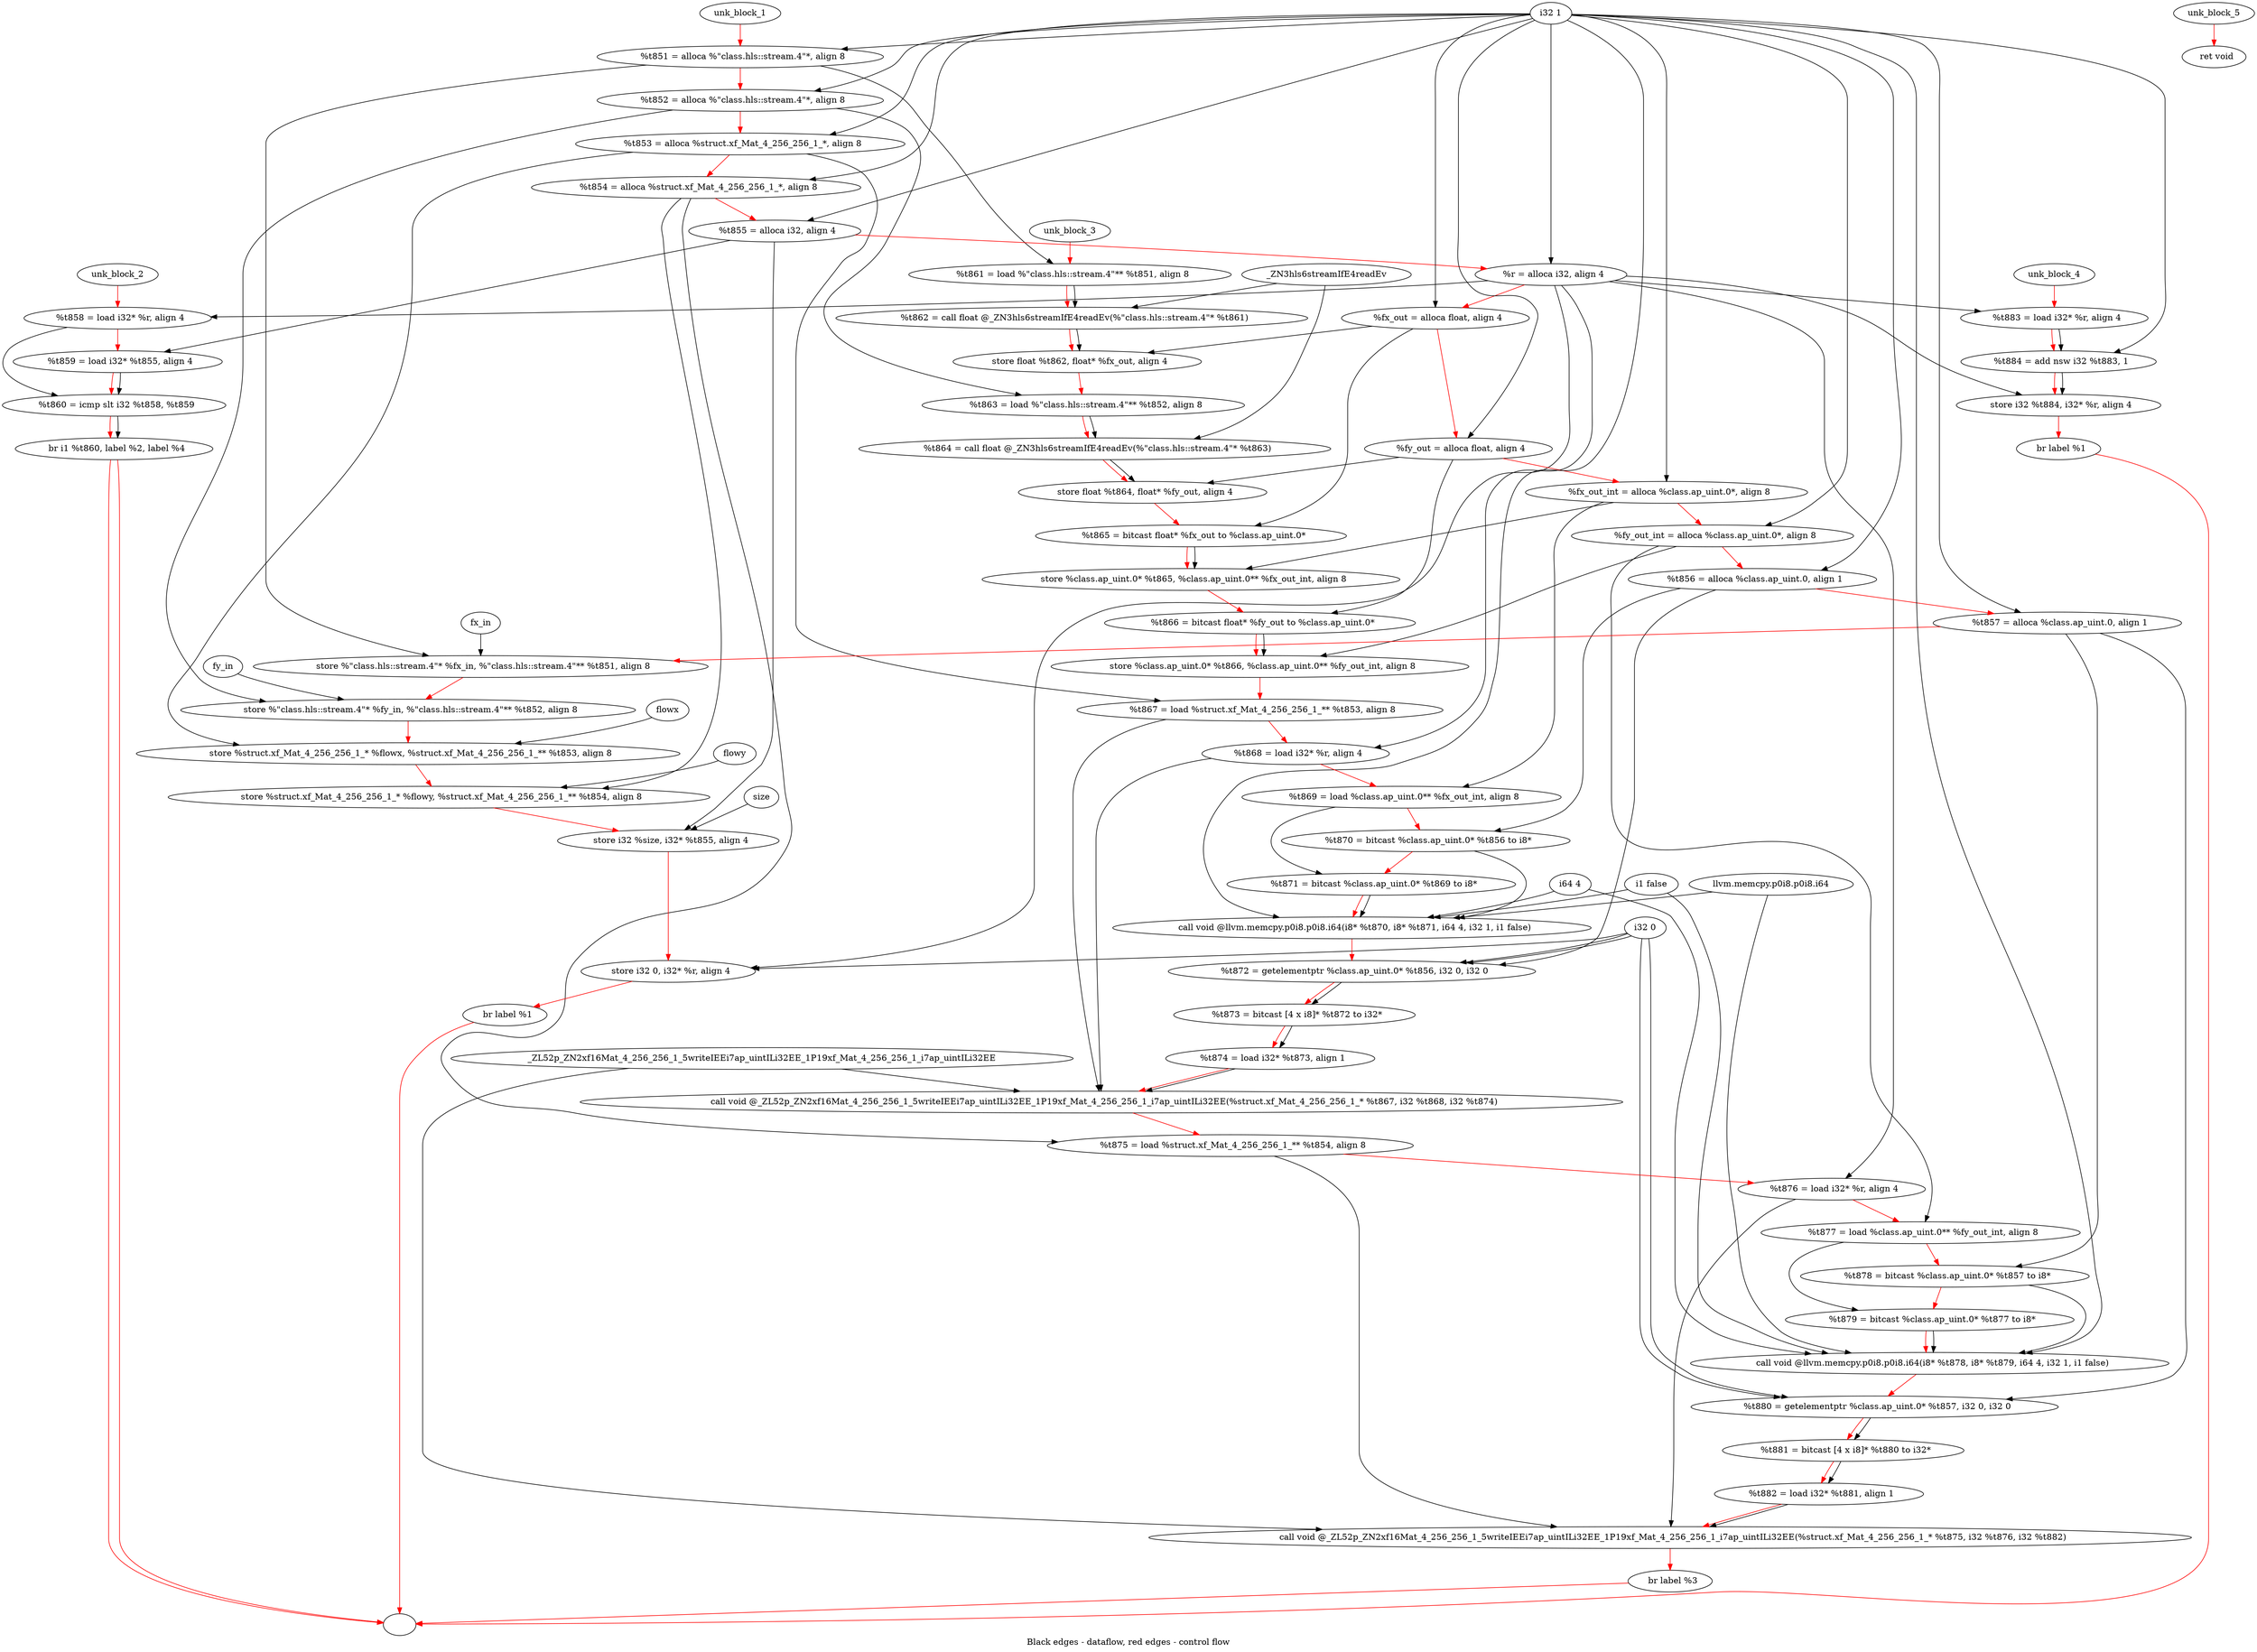 digraph G {
compound=true
label="Black edges - dataflow, red edges - control flow"
"t851" [label="  %t851 = alloca %\"class.hls::stream.4\"*, align 8"]
"t852" [label="  %t852 = alloca %\"class.hls::stream.4\"*, align 8"]
"t853" [label="  %t853 = alloca %struct.xf_Mat_4_256_256_1_*, align 8"]
"t854" [label="  %t854 = alloca %struct.xf_Mat_4_256_256_1_*, align 8"]
"t855" [label="  %t855 = alloca i32, align 4"]
"r" [label="  %r = alloca i32, align 4"]
"fx_out" [label="  %fx_out = alloca float, align 4"]
"fy_out" [label="  %fy_out = alloca float, align 4"]
"fx_out_int" [label="  %fx_out_int = alloca %class.ap_uint.0*, align 8"]
"fy_out_int" [label="  %fy_out_int = alloca %class.ap_uint.0*, align 8"]
"t856" [label="  %t856 = alloca %class.ap_uint.0, align 1"]
"t857" [label="  %t857 = alloca %class.ap_uint.0, align 1"]
"_1" [label="  store %\"class.hls::stream.4\"* %fx_in, %\"class.hls::stream.4\"** %t851, align 8"]
"_2" [label="  store %\"class.hls::stream.4\"* %fy_in, %\"class.hls::stream.4\"** %t852, align 8"]
"_3" [label="  store %struct.xf_Mat_4_256_256_1_* %flowx, %struct.xf_Mat_4_256_256_1_** %t853, align 8"]
"_4" [label="  store %struct.xf_Mat_4_256_256_1_* %flowy, %struct.xf_Mat_4_256_256_1_** %t854, align 8"]
"_5" [label="  store i32 %size, i32* %t855, align 4"]
"_6" [label="  store i32 0, i32* %r, align 4"]
"_7" [label="  br label %1"]
"unk_block_1" -> "t851"[color=red]
"i32 1" -> "t851"
"t851" -> "t852"[color=red weight=2]
"i32 1" -> "t852"
"t852" -> "t853"[color=red weight=2]
"i32 1" -> "t853"
"t853" -> "t854"[color=red weight=2]
"i32 1" -> "t854"
"t854" -> "t855"[color=red weight=2]
"i32 1" -> "t855"
"t855" -> "r"[color=red weight=2]
"i32 1" -> "r"
"r" -> "fx_out"[color=red weight=2]
"i32 1" -> "fx_out"
"fx_out" -> "fy_out"[color=red weight=2]
"i32 1" -> "fy_out"
"fy_out" -> "fx_out_int"[color=red weight=2]
"i32 1" -> "fx_out_int"
"fx_out_int" -> "fy_out_int"[color=red weight=2]
"i32 1" -> "fy_out_int"
"fy_out_int" -> "t856"[color=red weight=2]
"i32 1" -> "t856"
"t856" -> "t857"[color=red weight=2]
"i32 1" -> "t857"
"t857" -> "_1"[color=red weight=2]
"fx_in" -> "_1"
"t851" -> "_1"
"_1" -> "_2"[color=red weight=2]
"fy_in" -> "_2"
"t852" -> "_2"
"_2" -> "_3"[color=red weight=2]
"flowx" -> "_3"
"t853" -> "_3"
"_3" -> "_4"[color=red weight=2]
"flowy" -> "_4"
"t854" -> "_4"
"_4" -> "_5"[color=red weight=2]
"size" -> "_5"
"t855" -> "_5"
"_5" -> "_6"[color=red weight=2]
"i32 0" -> "_6"
"r" -> "_6"
"_6" -> "_7"[color=red weight=2]
"_7" -> ""[color=red]

"t858" [label="  %t858 = load i32* %r, align 4"]
"t859" [label="  %t859 = load i32* %t855, align 4"]
"t860" [label="  %t860 = icmp slt i32 %t858, %t859"]
"_8" [label="  br i1 %t860, label %2, label %4"]
"unk_block_2" -> "t858"[color=red]
"r" -> "t858"
"t858" -> "t859"[color=red weight=2]
"t855" -> "t859"
"t859" -> "t860"[color=red weight=2]
"t858" -> "t860"
"t859" -> "t860"
"t860" -> "_8"[color=red weight=2]
"t860" -> "_8"
"_8" -> ""[color=red]
"_8" -> ""[color=red]

"t861" [label="  %t861 = load %\"class.hls::stream.4\"** %t851, align 8"]
"t862" [label="  %t862 = call float @_ZN3hls6streamIfE4readEv(%\"class.hls::stream.4\"* %t861)"]
"_9" [label="  store float %t862, float* %fx_out, align 4"]
"t863" [label="  %t863 = load %\"class.hls::stream.4\"** %t852, align 8"]
"t864" [label="  %t864 = call float @_ZN3hls6streamIfE4readEv(%\"class.hls::stream.4\"* %t863)"]
"_10" [label="  store float %t864, float* %fy_out, align 4"]
"t865" [label="  %t865 = bitcast float* %fx_out to %class.ap_uint.0*"]
"_11" [label="  store %class.ap_uint.0* %t865, %class.ap_uint.0** %fx_out_int, align 8"]
"t866" [label="  %t866 = bitcast float* %fy_out to %class.ap_uint.0*"]
"_12" [label="  store %class.ap_uint.0* %t866, %class.ap_uint.0** %fy_out_int, align 8"]
"t867" [label="  %t867 = load %struct.xf_Mat_4_256_256_1_** %t853, align 8"]
"t868" [label="  %t868 = load i32* %r, align 4"]
"t869" [label="  %t869 = load %class.ap_uint.0** %fx_out_int, align 8"]
"t870" [label="  %t870 = bitcast %class.ap_uint.0* %t856 to i8*"]
"t871" [label="  %t871 = bitcast %class.ap_uint.0* %t869 to i8*"]
"_13" [label="  call void @llvm.memcpy.p0i8.p0i8.i64(i8* %t870, i8* %t871, i64 4, i32 1, i1 false)"]
"t872" [label="  %t872 = getelementptr %class.ap_uint.0* %t856, i32 0, i32 0"]
"t873" [label="  %t873 = bitcast [4 x i8]* %t872 to i32*"]
"t874" [label="  %t874 = load i32* %t873, align 1"]
"_14" [label="  call void @_ZL52p_ZN2xf16Mat_4_256_256_1_5writeIEEi7ap_uintILi32EE_1P19xf_Mat_4_256_256_1_i7ap_uintILi32EE(%struct.xf_Mat_4_256_256_1_* %t867, i32 %t868, i32 %t874)"]
"t875" [label="  %t875 = load %struct.xf_Mat_4_256_256_1_** %t854, align 8"]
"t876" [label="  %t876 = load i32* %r, align 4"]
"t877" [label="  %t877 = load %class.ap_uint.0** %fy_out_int, align 8"]
"t878" [label="  %t878 = bitcast %class.ap_uint.0* %t857 to i8*"]
"t879" [label="  %t879 = bitcast %class.ap_uint.0* %t877 to i8*"]
"_15" [label="  call void @llvm.memcpy.p0i8.p0i8.i64(i8* %t878, i8* %t879, i64 4, i32 1, i1 false)"]
"t880" [label="  %t880 = getelementptr %class.ap_uint.0* %t857, i32 0, i32 0"]
"t881" [label="  %t881 = bitcast [4 x i8]* %t880 to i32*"]
"t882" [label="  %t882 = load i32* %t881, align 1"]
"_16" [label="  call void @_ZL52p_ZN2xf16Mat_4_256_256_1_5writeIEEi7ap_uintILi32EE_1P19xf_Mat_4_256_256_1_i7ap_uintILi32EE(%struct.xf_Mat_4_256_256_1_* %t875, i32 %t876, i32 %t882)"]
"_17" [label="  br label %3"]
"unk_block_3" -> "t861"[color=red]
"t851" -> "t861"
"t861" -> "t862"[color=red weight=2]
"t861" -> "t862"
"_ZN3hls6streamIfE4readEv" -> "t862"
"t862" -> "_9"[color=red weight=2]
"t862" -> "_9"
"fx_out" -> "_9"
"_9" -> "t863"[color=red weight=2]
"t852" -> "t863"
"t863" -> "t864"[color=red weight=2]
"t863" -> "t864"
"_ZN3hls6streamIfE4readEv" -> "t864"
"t864" -> "_10"[color=red weight=2]
"t864" -> "_10"
"fy_out" -> "_10"
"_10" -> "t865"[color=red weight=2]
"fx_out" -> "t865"
"t865" -> "_11"[color=red weight=2]
"t865" -> "_11"
"fx_out_int" -> "_11"
"_11" -> "t866"[color=red weight=2]
"fy_out" -> "t866"
"t866" -> "_12"[color=red weight=2]
"t866" -> "_12"
"fy_out_int" -> "_12"
"_12" -> "t867"[color=red weight=2]
"t853" -> "t867"
"t867" -> "t868"[color=red weight=2]
"r" -> "t868"
"t868" -> "t869"[color=red weight=2]
"fx_out_int" -> "t869"
"t869" -> "t870"[color=red weight=2]
"t856" -> "t870"
"t870" -> "t871"[color=red weight=2]
"t869" -> "t871"
"t871" -> "_13"[color=red weight=2]
"t870" -> "_13"
"t871" -> "_13"
"i64 4" -> "_13"
"i32 1" -> "_13"
"i1 false" -> "_13"
"llvm.memcpy.p0i8.p0i8.i64" -> "_13"
"_13" -> "t872"[color=red weight=2]
"t856" -> "t872"
"i32 0" -> "t872"
"i32 0" -> "t872"
"t872" -> "t873"[color=red weight=2]
"t872" -> "t873"
"t873" -> "t874"[color=red weight=2]
"t873" -> "t874"
"t874" -> "_14"[color=red weight=2]
"t867" -> "_14"
"t868" -> "_14"
"t874" -> "_14"
"_ZL52p_ZN2xf16Mat_4_256_256_1_5writeIEEi7ap_uintILi32EE_1P19xf_Mat_4_256_256_1_i7ap_uintILi32EE" -> "_14"
"_14" -> "t875"[color=red weight=2]
"t854" -> "t875"
"t875" -> "t876"[color=red weight=2]
"r" -> "t876"
"t876" -> "t877"[color=red weight=2]
"fy_out_int" -> "t877"
"t877" -> "t878"[color=red weight=2]
"t857" -> "t878"
"t878" -> "t879"[color=red weight=2]
"t877" -> "t879"
"t879" -> "_15"[color=red weight=2]
"t878" -> "_15"
"t879" -> "_15"
"i64 4" -> "_15"
"i32 1" -> "_15"
"i1 false" -> "_15"
"llvm.memcpy.p0i8.p0i8.i64" -> "_15"
"_15" -> "t880"[color=red weight=2]
"t857" -> "t880"
"i32 0" -> "t880"
"i32 0" -> "t880"
"t880" -> "t881"[color=red weight=2]
"t880" -> "t881"
"t881" -> "t882"[color=red weight=2]
"t881" -> "t882"
"t882" -> "_16"[color=red weight=2]
"t875" -> "_16"
"t876" -> "_16"
"t882" -> "_16"
"_ZL52p_ZN2xf16Mat_4_256_256_1_5writeIEEi7ap_uintILi32EE_1P19xf_Mat_4_256_256_1_i7ap_uintILi32EE" -> "_16"
"_16" -> "_17"[color=red weight=2]
"_17" -> ""[color=red]

"t883" [label="  %t883 = load i32* %r, align 4"]
"t884" [label="  %t884 = add nsw i32 %t883, 1"]
"_18" [label="  store i32 %t884, i32* %r, align 4"]
"_19" [label="  br label %1"]
"unk_block_4" -> "t883"[color=red]
"r" -> "t883"
"t883" -> "t884"[color=red weight=2]
"t883" -> "t884"
"i32 1" -> "t884"
"t884" -> "_18"[color=red weight=2]
"t884" -> "_18"
"r" -> "_18"
"_18" -> "_19"[color=red weight=2]
"_19" -> ""[color=red]

"_20" [label="  ret void"]
"unk_block_5" -> "_20"[color=red]

}
